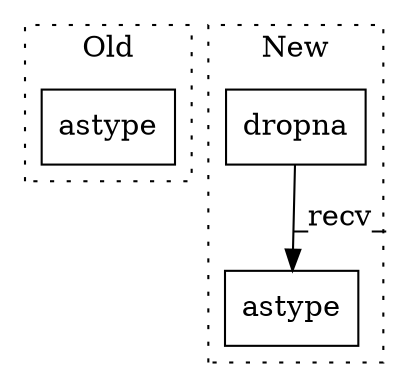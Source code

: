 digraph G {
subgraph cluster0 {
1 [label="astype" a="32" s="10025,10089" l="7,1" shape="box"];
label = "Old";
style="dotted";
}
subgraph cluster1 {
2 [label="dropna" a="32" s="10289,10376" l="7,1" shape="box"];
3 [label="astype" a="32" s="10378,10490" l="7,1" shape="box"];
label = "New";
style="dotted";
}
2 -> 3 [label="_recv_"];
}